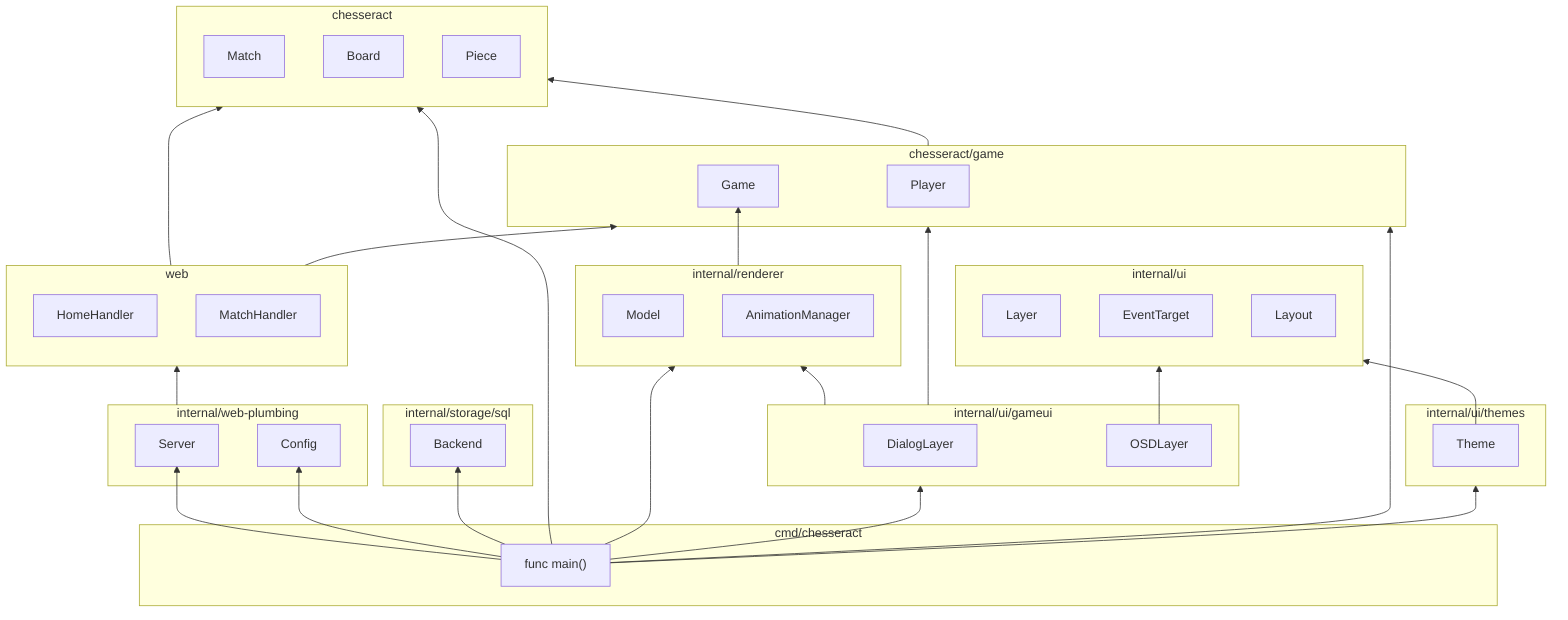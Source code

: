flowchart BT

subgraph pmain ["cmd/chesseract"]

	main["func main()"]

end

main --> chesseract
main --> web-server
main --> web-config
main --> sqlbackend
main --> renderer
main --> gameui
main --> gamestuff
main --> win31

subgraph backends["internal/storage/sql"]
	sqlbackend[Backend]
end

subgraph plumbing ["internal/web-plumbing"]
	%% direction LR
	web-server[Server]
	web-config[Config]
end

plumbing --> web

subgraph web ["web"]
	%% direction LR
	HomeHandler
	MatchHandler
end

web --> chesseract
web --> gamestuff

subgraph chesseract
	%% direction LR
	Match
	Board
	Piece
end

subgraph gamestuff ["chesseract/game"]
	%% direction LR
	Player
	Game
end

gamestuff --> chesseract


subgraph renderer ["internal/renderer"]
	%% direction LR
	Model
	AnimationManager
end

renderer --> Game

subgraph ui ["internal/ui"]
	%% direction LR
	Layer
	EventTarget
	Layout
end

subgraph win31 ["internal/ui/themes"]
	%% direction LR
	Theme
end

Theme --> ui

subgraph gameui ["internal/ui/gameui"]
	%% direction LR
	DialogLayer
	%% MenuLayer
	OSDLayer
	%% DebugLayer
end

OSDLayer --> ui

gameui --> renderer
gameui --> gamestuff